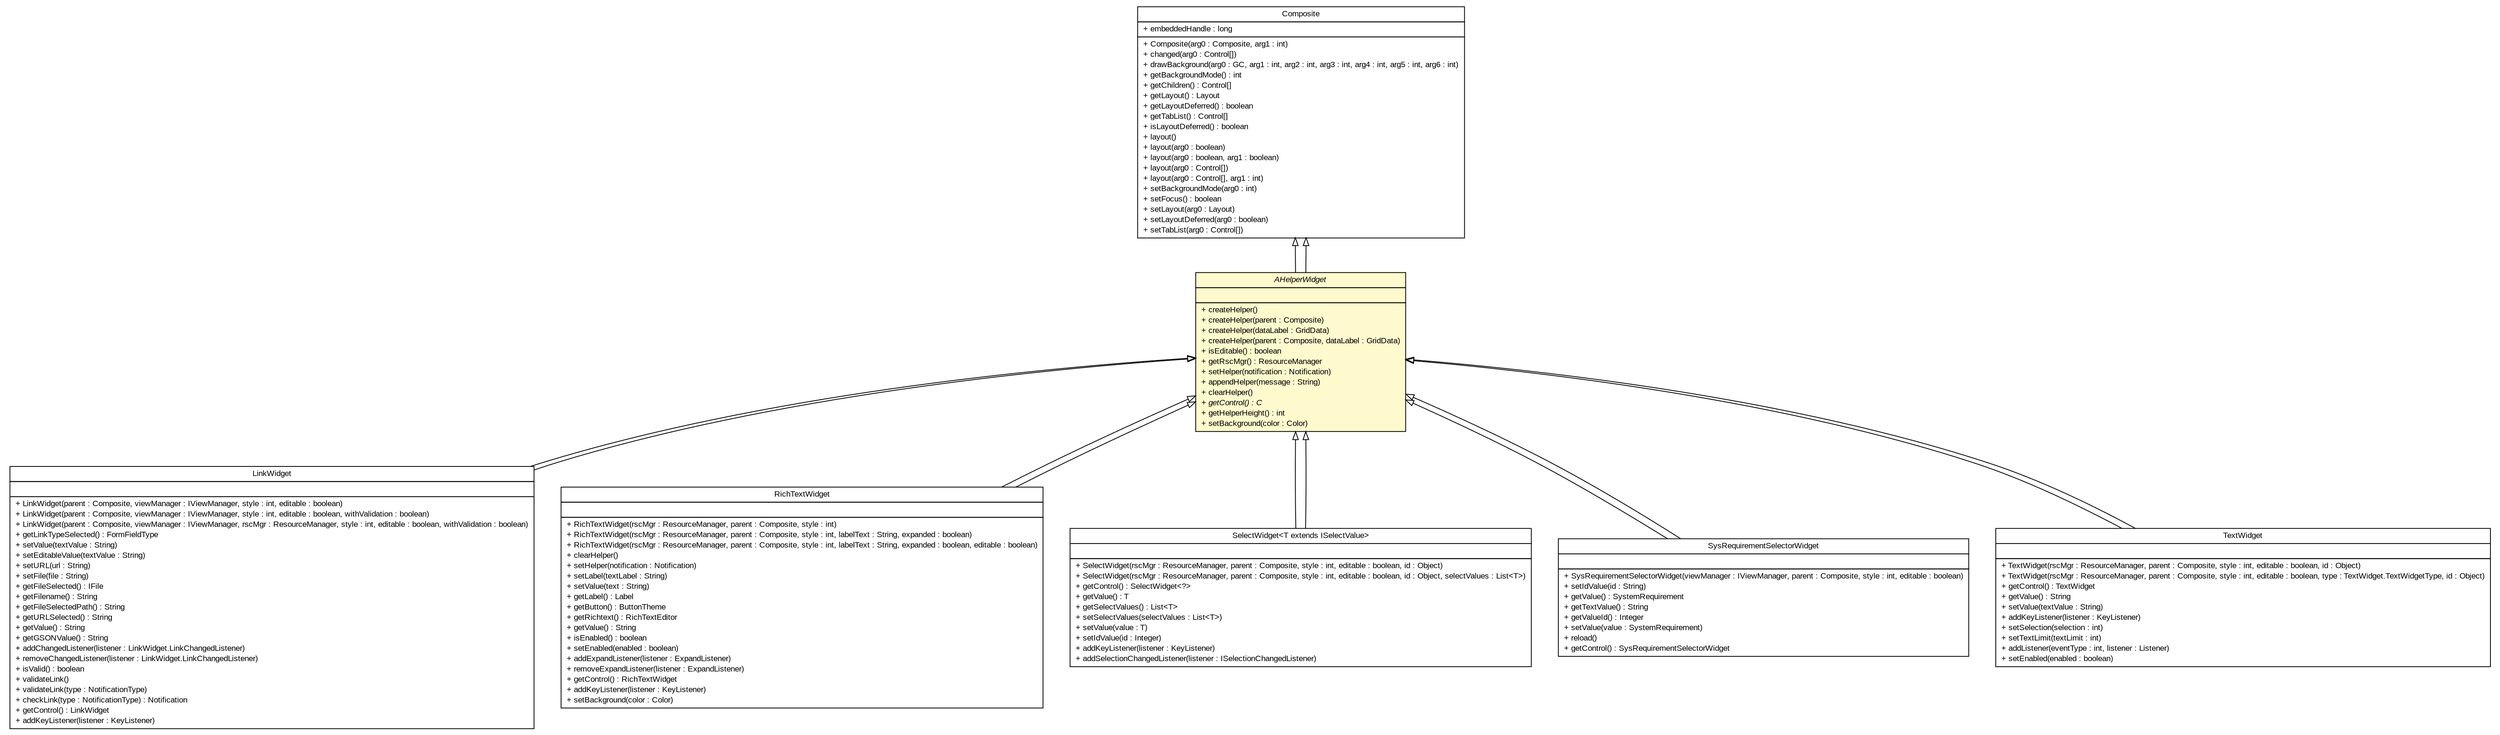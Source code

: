 #!/usr/local/bin/dot
#
# Class diagram 
# Generated by UMLGraph version R5_6-24-gf6e263 (http://www.umlgraph.org/)
#

digraph G {
	edge [fontname="arial",fontsize=10,labelfontname="arial",labelfontsize=10];
	node [fontname="arial",fontsize=10,shape=plaintext];
	nodesep=0.25;
	ranksep=0.5;
	// gov.sandia.cf.parts.widgets.AHelperWidget
	c40010 [label=<<table title="gov.sandia.cf.parts.widgets.AHelperWidget" border="0" cellborder="1" cellspacing="0" cellpadding="2" port="p" bgcolor="lemonChiffon" href="./AHelperWidget.html">
		<tr><td><table border="0" cellspacing="0" cellpadding="1">
<tr><td align="center" balign="center"><font face="arial italic"> AHelperWidget </font></td></tr>
		</table></td></tr>
		<tr><td><table border="0" cellspacing="0" cellpadding="1">
<tr><td align="left" balign="left">  </td></tr>
		</table></td></tr>
		<tr><td><table border="0" cellspacing="0" cellpadding="1">
<tr><td align="left" balign="left"> + createHelper() </td></tr>
<tr><td align="left" balign="left"> + createHelper(parent : Composite) </td></tr>
<tr><td align="left" balign="left"> + createHelper(dataLabel : GridData) </td></tr>
<tr><td align="left" balign="left"> + createHelper(parent : Composite, dataLabel : GridData) </td></tr>
<tr><td align="left" balign="left"> + isEditable() : boolean </td></tr>
<tr><td align="left" balign="left"> + getRscMgr() : ResourceManager </td></tr>
<tr><td align="left" balign="left"> + setHelper(notification : Notification) </td></tr>
<tr><td align="left" balign="left"> + appendHelper(message : String) </td></tr>
<tr><td align="left" balign="left"> + clearHelper() </td></tr>
<tr><td align="left" balign="left"><font face="arial italic" point-size="10.0"> + getControl() : C </font></td></tr>
<tr><td align="left" balign="left"> + getHelperHeight() : int </td></tr>
<tr><td align="left" balign="left"> + setBackground(color : Color) </td></tr>
		</table></td></tr>
		</table>>, URL="./AHelperWidget.html", fontname="arial", fontcolor="black", fontsize=10.0];
	// gov.sandia.cf.parts.widgets.LinkWidget
	c40032 [label=<<table title="gov.sandia.cf.parts.widgets.LinkWidget" border="0" cellborder="1" cellspacing="0" cellpadding="2" port="p" href="./LinkWidget.html">
		<tr><td><table border="0" cellspacing="0" cellpadding="1">
<tr><td align="center" balign="center"> LinkWidget </td></tr>
		</table></td></tr>
		<tr><td><table border="0" cellspacing="0" cellpadding="1">
<tr><td align="left" balign="left">  </td></tr>
		</table></td></tr>
		<tr><td><table border="0" cellspacing="0" cellpadding="1">
<tr><td align="left" balign="left"> + LinkWidget(parent : Composite, viewManager : IViewManager, style : int, editable : boolean) </td></tr>
<tr><td align="left" balign="left"> + LinkWidget(parent : Composite, viewManager : IViewManager, style : int, editable : boolean, withValidation : boolean) </td></tr>
<tr><td align="left" balign="left"> + LinkWidget(parent : Composite, viewManager : IViewManager, rscMgr : ResourceManager, style : int, editable : boolean, withValidation : boolean) </td></tr>
<tr><td align="left" balign="left"> + getLinkTypeSelected() : FormFieldType </td></tr>
<tr><td align="left" balign="left"> + setValue(textValue : String) </td></tr>
<tr><td align="left" balign="left"> + setEditableValue(textValue : String) </td></tr>
<tr><td align="left" balign="left"> + setURL(url : String) </td></tr>
<tr><td align="left" balign="left"> + setFile(file : String) </td></tr>
<tr><td align="left" balign="left"> + getFileSelected() : IFile </td></tr>
<tr><td align="left" balign="left"> + getFilename() : String </td></tr>
<tr><td align="left" balign="left"> + getFileSelectedPath() : String </td></tr>
<tr><td align="left" balign="left"> + getURLSelected() : String </td></tr>
<tr><td align="left" balign="left"> + getValue() : String </td></tr>
<tr><td align="left" balign="left"> + getGSONValue() : String </td></tr>
<tr><td align="left" balign="left"> + addChangedListener(listener : LinkWidget.LinkChangedListener) </td></tr>
<tr><td align="left" balign="left"> + removeChangedListener(listener : LinkWidget.LinkChangedListener) </td></tr>
<tr><td align="left" balign="left"> + isValid() : boolean </td></tr>
<tr><td align="left" balign="left"> + validateLink() </td></tr>
<tr><td align="left" balign="left"> + validateLink(type : NotificationType) </td></tr>
<tr><td align="left" balign="left"> + checkLink(type : NotificationType) : Notification </td></tr>
<tr><td align="left" balign="left"> + getControl() : LinkWidget </td></tr>
<tr><td align="left" balign="left"> + addKeyListener(listener : KeyListener) </td></tr>
		</table></td></tr>
		</table>>, URL="./LinkWidget.html", fontname="arial", fontcolor="black", fontsize=10.0];
	// gov.sandia.cf.parts.widgets.RichTextWidget
	c40041 [label=<<table title="gov.sandia.cf.parts.widgets.RichTextWidget" border="0" cellborder="1" cellspacing="0" cellpadding="2" port="p" href="./RichTextWidget.html">
		<tr><td><table border="0" cellspacing="0" cellpadding="1">
<tr><td align="center" balign="center"> RichTextWidget </td></tr>
		</table></td></tr>
		<tr><td><table border="0" cellspacing="0" cellpadding="1">
<tr><td align="left" balign="left">  </td></tr>
		</table></td></tr>
		<tr><td><table border="0" cellspacing="0" cellpadding="1">
<tr><td align="left" balign="left"> + RichTextWidget(rscMgr : ResourceManager, parent : Composite, style : int) </td></tr>
<tr><td align="left" balign="left"> + RichTextWidget(rscMgr : ResourceManager, parent : Composite, style : int, labelText : String, expanded : boolean) </td></tr>
<tr><td align="left" balign="left"> + RichTextWidget(rscMgr : ResourceManager, parent : Composite, style : int, labelText : String, expanded : boolean, editable : boolean) </td></tr>
<tr><td align="left" balign="left"> + clearHelper() </td></tr>
<tr><td align="left" balign="left"> + setHelper(notification : Notification) </td></tr>
<tr><td align="left" balign="left"> + setLabel(textLabel : String) </td></tr>
<tr><td align="left" balign="left"> + setValue(text : String) </td></tr>
<tr><td align="left" balign="left"> + getLabel() : Label </td></tr>
<tr><td align="left" balign="left"> + getButton() : ButtonTheme </td></tr>
<tr><td align="left" balign="left"> + getRichtext() : RichTextEditor </td></tr>
<tr><td align="left" balign="left"> + getValue() : String </td></tr>
<tr><td align="left" balign="left"> + isEnabled() : boolean </td></tr>
<tr><td align="left" balign="left"> + setEnabled(enabled : boolean) </td></tr>
<tr><td align="left" balign="left"> + addExpandListener(listener : ExpandListener) </td></tr>
<tr><td align="left" balign="left"> + removeExpandListener(listener : ExpandListener) </td></tr>
<tr><td align="left" balign="left"> + getControl() : RichTextWidget </td></tr>
<tr><td align="left" balign="left"> + addKeyListener(listener : KeyListener) </td></tr>
<tr><td align="left" balign="left"> + setBackground(color : Color) </td></tr>
		</table></td></tr>
		</table>>, URL="./RichTextWidget.html", fontname="arial", fontcolor="black", fontsize=10.0];
	// gov.sandia.cf.parts.widgets.SelectWidget<T extends gov.sandia.cf.model.ISelectValue>
	c40043 [label=<<table title="gov.sandia.cf.parts.widgets.SelectWidget" border="0" cellborder="1" cellspacing="0" cellpadding="2" port="p" href="./SelectWidget.html">
		<tr><td><table border="0" cellspacing="0" cellpadding="1">
<tr><td align="center" balign="center"> SelectWidget&lt;T extends ISelectValue&gt; </td></tr>
		</table></td></tr>
		<tr><td><table border="0" cellspacing="0" cellpadding="1">
<tr><td align="left" balign="left">  </td></tr>
		</table></td></tr>
		<tr><td><table border="0" cellspacing="0" cellpadding="1">
<tr><td align="left" balign="left"> + SelectWidget(rscMgr : ResourceManager, parent : Composite, style : int, editable : boolean, id : Object) </td></tr>
<tr><td align="left" balign="left"> + SelectWidget(rscMgr : ResourceManager, parent : Composite, style : int, editable : boolean, id : Object, selectValues : List&lt;T&gt;) </td></tr>
<tr><td align="left" balign="left"> + getControl() : SelectWidget&lt;?&gt; </td></tr>
<tr><td align="left" balign="left"> + getValue() : T </td></tr>
<tr><td align="left" balign="left"> + getSelectValues() : List&lt;T&gt; </td></tr>
<tr><td align="left" balign="left"> + setSelectValues(selectValues : List&lt;T&gt;) </td></tr>
<tr><td align="left" balign="left"> + setValue(value : T) </td></tr>
<tr><td align="left" balign="left"> + setIdValue(id : Integer) </td></tr>
<tr><td align="left" balign="left"> + addKeyListener(listener : KeyListener) </td></tr>
<tr><td align="left" balign="left"> + addSelectionChangedListener(listener : ISelectionChangedListener) </td></tr>
		</table></td></tr>
		</table>>, URL="./SelectWidget.html", fontname="arial", fontcolor="black", fontsize=10.0];
	// gov.sandia.cf.parts.widgets.SysRequirementSelectorWidget
	c40044 [label=<<table title="gov.sandia.cf.parts.widgets.SysRequirementSelectorWidget" border="0" cellborder="1" cellspacing="0" cellpadding="2" port="p" href="./SysRequirementSelectorWidget.html">
		<tr><td><table border="0" cellspacing="0" cellpadding="1">
<tr><td align="center" balign="center"> SysRequirementSelectorWidget </td></tr>
		</table></td></tr>
		<tr><td><table border="0" cellspacing="0" cellpadding="1">
<tr><td align="left" balign="left">  </td></tr>
		</table></td></tr>
		<tr><td><table border="0" cellspacing="0" cellpadding="1">
<tr><td align="left" balign="left"> + SysRequirementSelectorWidget(viewManager : IViewManager, parent : Composite, style : int, editable : boolean) </td></tr>
<tr><td align="left" balign="left"> + setIdValue(id : String) </td></tr>
<tr><td align="left" balign="left"> + getValue() : SystemRequirement </td></tr>
<tr><td align="left" balign="left"> + getTextValue() : String </td></tr>
<tr><td align="left" balign="left"> + getValueId() : Integer </td></tr>
<tr><td align="left" balign="left"> + setValue(value : SystemRequirement) </td></tr>
<tr><td align="left" balign="left"> + reload() </td></tr>
<tr><td align="left" balign="left"> + getControl() : SysRequirementSelectorWidget </td></tr>
		</table></td></tr>
		</table>>, URL="./SysRequirementSelectorWidget.html", fontname="arial", fontcolor="black", fontsize=10.0];
	// gov.sandia.cf.parts.widgets.TextWidget
	c40045 [label=<<table title="gov.sandia.cf.parts.widgets.TextWidget" border="0" cellborder="1" cellspacing="0" cellpadding="2" port="p" href="./TextWidget.html">
		<tr><td><table border="0" cellspacing="0" cellpadding="1">
<tr><td align="center" balign="center"> TextWidget </td></tr>
		</table></td></tr>
		<tr><td><table border="0" cellspacing="0" cellpadding="1">
<tr><td align="left" balign="left">  </td></tr>
		</table></td></tr>
		<tr><td><table border="0" cellspacing="0" cellpadding="1">
<tr><td align="left" balign="left"> + TextWidget(rscMgr : ResourceManager, parent : Composite, style : int, editable : boolean, id : Object) </td></tr>
<tr><td align="left" balign="left"> + TextWidget(rscMgr : ResourceManager, parent : Composite, style : int, editable : boolean, type : TextWidget.TextWidgetType, id : Object) </td></tr>
<tr><td align="left" balign="left"> + getControl() : TextWidget </td></tr>
<tr><td align="left" balign="left"> + getValue() : String </td></tr>
<tr><td align="left" balign="left"> + setValue(textValue : String) </td></tr>
<tr><td align="left" balign="left"> + addKeyListener(listener : KeyListener) </td></tr>
<tr><td align="left" balign="left"> + setSelection(selection : int) </td></tr>
<tr><td align="left" balign="left"> + setTextLimit(textLimit : int) </td></tr>
<tr><td align="left" balign="left"> + addListener(eventType : int, listener : Listener) </td></tr>
<tr><td align="left" balign="left"> + setEnabled(enabled : boolean) </td></tr>
		</table></td></tr>
		</table>>, URL="./TextWidget.html", fontname="arial", fontcolor="black", fontsize=10.0];
	//gov.sandia.cf.parts.widgets.AHelperWidget extends org.eclipse.swt.widgets.Composite
	c40078:p -> c40010:p [dir=back,arrowtail=empty];
	//gov.sandia.cf.parts.widgets.LinkWidget extends gov.sandia.cf.parts.widgets.AHelperWidget
	c40010:p -> c40032:p [dir=back,arrowtail=empty];
	//gov.sandia.cf.parts.widgets.RichTextWidget extends gov.sandia.cf.parts.widgets.AHelperWidget
	c40010:p -> c40041:p [dir=back,arrowtail=empty];
	//gov.sandia.cf.parts.widgets.SelectWidget<T extends gov.sandia.cf.model.ISelectValue> extends gov.sandia.cf.parts.widgets.AHelperWidget
	c40010:p -> c40043:p [dir=back,arrowtail=empty];
	//gov.sandia.cf.parts.widgets.SysRequirementSelectorWidget extends gov.sandia.cf.parts.widgets.AHelperWidget
	c40010:p -> c40044:p [dir=back,arrowtail=empty];
	//gov.sandia.cf.parts.widgets.TextWidget extends gov.sandia.cf.parts.widgets.AHelperWidget
	c40010:p -> c40045:p [dir=back,arrowtail=empty];
	//gov.sandia.cf.parts.widgets.TextWidget extends gov.sandia.cf.parts.widgets.AHelperWidget
	c40010:p -> c40045:p [dir=back,arrowtail=empty];
	//gov.sandia.cf.parts.widgets.SysRequirementSelectorWidget extends gov.sandia.cf.parts.widgets.AHelperWidget
	c40010:p -> c40044:p [dir=back,arrowtail=empty];
	//gov.sandia.cf.parts.widgets.SelectWidget<T extends gov.sandia.cf.model.ISelectValue> extends gov.sandia.cf.parts.widgets.AHelperWidget
	c40010:p -> c40043:p [dir=back,arrowtail=empty];
	//gov.sandia.cf.parts.widgets.RichTextWidget extends gov.sandia.cf.parts.widgets.AHelperWidget
	c40010:p -> c40041:p [dir=back,arrowtail=empty];
	//gov.sandia.cf.parts.widgets.LinkWidget extends gov.sandia.cf.parts.widgets.AHelperWidget
	c40010:p -> c40032:p [dir=back,arrowtail=empty];
	//gov.sandia.cf.parts.widgets.AHelperWidget extends org.eclipse.swt.widgets.Composite
	c40078:p -> c40010:p [dir=back,arrowtail=empty];
	// org.eclipse.swt.widgets.Composite
	c40078 [label=<<table title="org.eclipse.swt.widgets.Composite" border="0" cellborder="1" cellspacing="0" cellpadding="2" port="p" href="http://java.sun.com/j2se/1.4.2/docs/api/org/eclipse/swt/widgets/Composite.html">
		<tr><td><table border="0" cellspacing="0" cellpadding="1">
<tr><td align="center" balign="center"> Composite </td></tr>
		</table></td></tr>
		<tr><td><table border="0" cellspacing="0" cellpadding="1">
<tr><td align="left" balign="left"> + embeddedHandle : long </td></tr>
		</table></td></tr>
		<tr><td><table border="0" cellspacing="0" cellpadding="1">
<tr><td align="left" balign="left"> + Composite(arg0 : Composite, arg1 : int) </td></tr>
<tr><td align="left" balign="left"> + changed(arg0 : Control[]) </td></tr>
<tr><td align="left" balign="left"> + drawBackground(arg0 : GC, arg1 : int, arg2 : int, arg3 : int, arg4 : int, arg5 : int, arg6 : int) </td></tr>
<tr><td align="left" balign="left"> + getBackgroundMode() : int </td></tr>
<tr><td align="left" balign="left"> + getChildren() : Control[] </td></tr>
<tr><td align="left" balign="left"> + getLayout() : Layout </td></tr>
<tr><td align="left" balign="left"> + getLayoutDeferred() : boolean </td></tr>
<tr><td align="left" balign="left"> + getTabList() : Control[] </td></tr>
<tr><td align="left" balign="left"> + isLayoutDeferred() : boolean </td></tr>
<tr><td align="left" balign="left"> + layout() </td></tr>
<tr><td align="left" balign="left"> + layout(arg0 : boolean) </td></tr>
<tr><td align="left" balign="left"> + layout(arg0 : boolean, arg1 : boolean) </td></tr>
<tr><td align="left" balign="left"> + layout(arg0 : Control[]) </td></tr>
<tr><td align="left" balign="left"> + layout(arg0 : Control[], arg1 : int) </td></tr>
<tr><td align="left" balign="left"> + setBackgroundMode(arg0 : int) </td></tr>
<tr><td align="left" balign="left"> + setFocus() : boolean </td></tr>
<tr><td align="left" balign="left"> + setLayout(arg0 : Layout) </td></tr>
<tr><td align="left" balign="left"> + setLayoutDeferred(arg0 : boolean) </td></tr>
<tr><td align="left" balign="left"> + setTabList(arg0 : Control[]) </td></tr>
		</table></td></tr>
		</table>>, URL="http://java.sun.com/j2se/1.4.2/docs/api/org/eclipse/swt/widgets/Composite.html", fontname="arial", fontcolor="black", fontsize=10.0];
}

